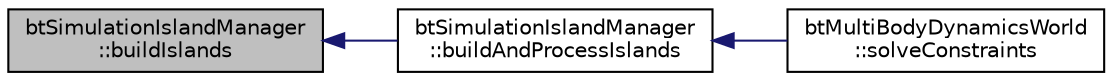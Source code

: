 digraph "btSimulationIslandManager::buildIslands"
{
  edge [fontname="Helvetica",fontsize="10",labelfontname="Helvetica",labelfontsize="10"];
  node [fontname="Helvetica",fontsize="10",shape=record];
  rankdir="LR";
  Node1 [label="btSimulationIslandManager\l::buildIslands",height=0.2,width=0.4,color="black", fillcolor="grey75", style="filled", fontcolor="black"];
  Node1 -> Node2 [dir="back",color="midnightblue",fontsize="10",style="solid",fontname="Helvetica"];
  Node2 [label="btSimulationIslandManager\l::buildAndProcessIslands",height=0.2,width=0.4,color="black", fillcolor="white", style="filled",URL="$classbt_simulation_island_manager.html#ab0f52dc46bc01c6754f4cb32ba26c99a"];
  Node2 -> Node3 [dir="back",color="midnightblue",fontsize="10",style="solid",fontname="Helvetica"];
  Node3 [label="btMultiBodyDynamicsWorld\l::solveConstraints",height=0.2,width=0.4,color="black", fillcolor="white", style="filled",URL="$classbt_multi_body_dynamics_world.html#a96ca0256c11525090a831cc854fe0750"];
}
